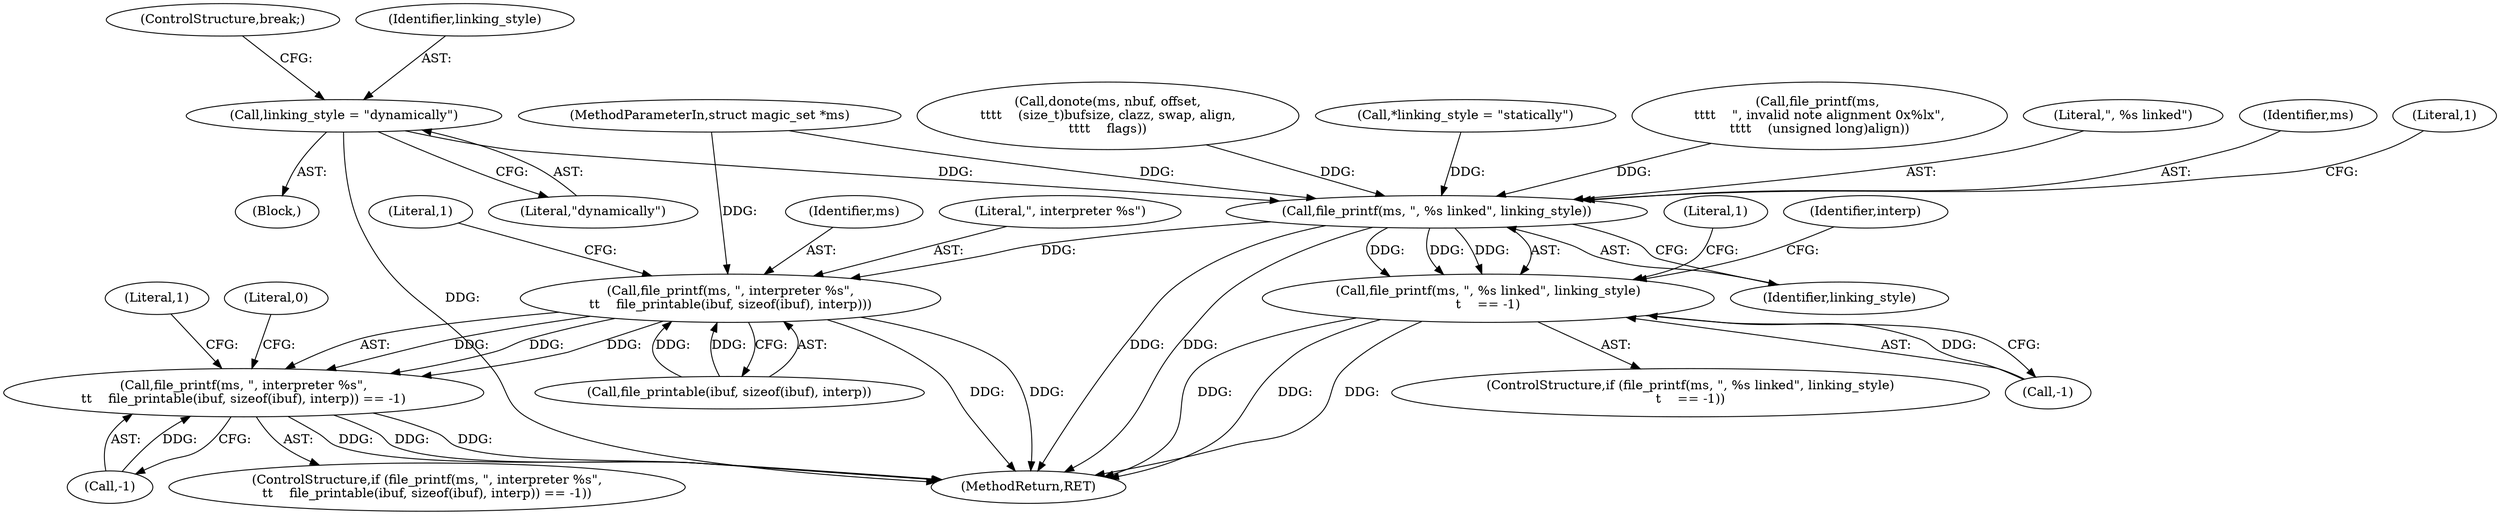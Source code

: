 digraph "0_file_445c8fb0ebff85195be94cd9f7e1df89cade5c7f_0@pointer" {
"1000184" [label="(Call,linking_style = \"dynamically\")"];
"1000327" [label="(Call,file_printf(ms, \", %s linked\", linking_style))"];
"1000326" [label="(Call,file_printf(ms, \", %s linked\", linking_style)\n\t    == -1)"];
"1000342" [label="(Call,file_printf(ms, \", interpreter %s\",\n\t\t    file_printable(ibuf, sizeof(ibuf), interp)))"];
"1000341" [label="(Call,file_printf(ms, \", interpreter %s\",\n\t\t    file_printable(ibuf, sizeof(ibuf), interp)) == -1)"];
"1000331" [label="(Call,-1)"];
"1000107" [label="(MethodParameterIn,struct magic_set *ms)"];
"1000326" [label="(Call,file_printf(ms, \", %s linked\", linking_style)\n\t    == -1)"];
"1000121" [label="(Call,*linking_style = \"statically\")"];
"1000354" [label="(Literal,1)"];
"1000187" [label="(ControlStructure,break;)"];
"1000335" [label="(Literal,1)"];
"1000184" [label="(Call,linking_style = \"dynamically\")"];
"1000345" [label="(Call,file_printable(ibuf, sizeof(ibuf), interp))"];
"1000186" [label="(Literal,\"dynamically\")"];
"1000207" [label="(Call,file_printf(ms, \n\t\t\t\t    \", invalid note alignment 0x%lx\",\n\t\t\t\t    (unsigned long)align))"];
"1000343" [label="(Identifier,ms)"];
"1000344" [label="(Literal,\", interpreter %s\")"];
"1000340" [label="(ControlStructure,if (file_printf(ms, \", interpreter %s\",\n\t\t    file_printable(ibuf, sizeof(ibuf), interp)) == -1))"];
"1000329" [label="(Literal,\", %s linked\")"];
"1000327" [label="(Call,file_printf(ms, \", %s linked\", linking_style))"];
"1000185" [label="(Identifier,linking_style)"];
"1000341" [label="(Call,file_printf(ms, \", interpreter %s\",\n\t\t    file_printable(ibuf, sizeof(ibuf), interp)) == -1)"];
"1000330" [label="(Identifier,linking_style)"];
"1000328" [label="(Identifier,ms)"];
"1000350" [label="(Call,-1)"];
"1000182" [label="(Block,)"];
"1000325" [label="(ControlStructure,if (file_printf(ms, \", %s linked\", linking_style)\n\t    == -1))"];
"1000342" [label="(Call,file_printf(ms, \", interpreter %s\",\n\t\t    file_printable(ibuf, sizeof(ibuf), interp)))"];
"1000332" [label="(Literal,1)"];
"1000357" [label="(MethodReturn,RET)"];
"1000356" [label="(Literal,0)"];
"1000338" [label="(Identifier,interp)"];
"1000306" [label="(Call,donote(ms, nbuf, offset,\n\t\t\t\t    (size_t)bufsize, clazz, swap, align,\n\t\t\t\t    flags))"];
"1000351" [label="(Literal,1)"];
"1000184" -> "1000182"  [label="AST: "];
"1000184" -> "1000186"  [label="CFG: "];
"1000185" -> "1000184"  [label="AST: "];
"1000186" -> "1000184"  [label="AST: "];
"1000187" -> "1000184"  [label="CFG: "];
"1000184" -> "1000357"  [label="DDG: "];
"1000184" -> "1000327"  [label="DDG: "];
"1000327" -> "1000326"  [label="AST: "];
"1000327" -> "1000330"  [label="CFG: "];
"1000328" -> "1000327"  [label="AST: "];
"1000329" -> "1000327"  [label="AST: "];
"1000330" -> "1000327"  [label="AST: "];
"1000332" -> "1000327"  [label="CFG: "];
"1000327" -> "1000357"  [label="DDG: "];
"1000327" -> "1000357"  [label="DDG: "];
"1000327" -> "1000326"  [label="DDG: "];
"1000327" -> "1000326"  [label="DDG: "];
"1000327" -> "1000326"  [label="DDG: "];
"1000306" -> "1000327"  [label="DDG: "];
"1000207" -> "1000327"  [label="DDG: "];
"1000107" -> "1000327"  [label="DDG: "];
"1000121" -> "1000327"  [label="DDG: "];
"1000327" -> "1000342"  [label="DDG: "];
"1000326" -> "1000325"  [label="AST: "];
"1000326" -> "1000331"  [label="CFG: "];
"1000331" -> "1000326"  [label="AST: "];
"1000335" -> "1000326"  [label="CFG: "];
"1000338" -> "1000326"  [label="CFG: "];
"1000326" -> "1000357"  [label="DDG: "];
"1000326" -> "1000357"  [label="DDG: "];
"1000326" -> "1000357"  [label="DDG: "];
"1000331" -> "1000326"  [label="DDG: "];
"1000342" -> "1000341"  [label="AST: "];
"1000342" -> "1000345"  [label="CFG: "];
"1000343" -> "1000342"  [label="AST: "];
"1000344" -> "1000342"  [label="AST: "];
"1000345" -> "1000342"  [label="AST: "];
"1000351" -> "1000342"  [label="CFG: "];
"1000342" -> "1000357"  [label="DDG: "];
"1000342" -> "1000357"  [label="DDG: "];
"1000342" -> "1000341"  [label="DDG: "];
"1000342" -> "1000341"  [label="DDG: "];
"1000342" -> "1000341"  [label="DDG: "];
"1000107" -> "1000342"  [label="DDG: "];
"1000345" -> "1000342"  [label="DDG: "];
"1000345" -> "1000342"  [label="DDG: "];
"1000341" -> "1000340"  [label="AST: "];
"1000341" -> "1000350"  [label="CFG: "];
"1000350" -> "1000341"  [label="AST: "];
"1000354" -> "1000341"  [label="CFG: "];
"1000356" -> "1000341"  [label="CFG: "];
"1000341" -> "1000357"  [label="DDG: "];
"1000341" -> "1000357"  [label="DDG: "];
"1000341" -> "1000357"  [label="DDG: "];
"1000350" -> "1000341"  [label="DDG: "];
}
